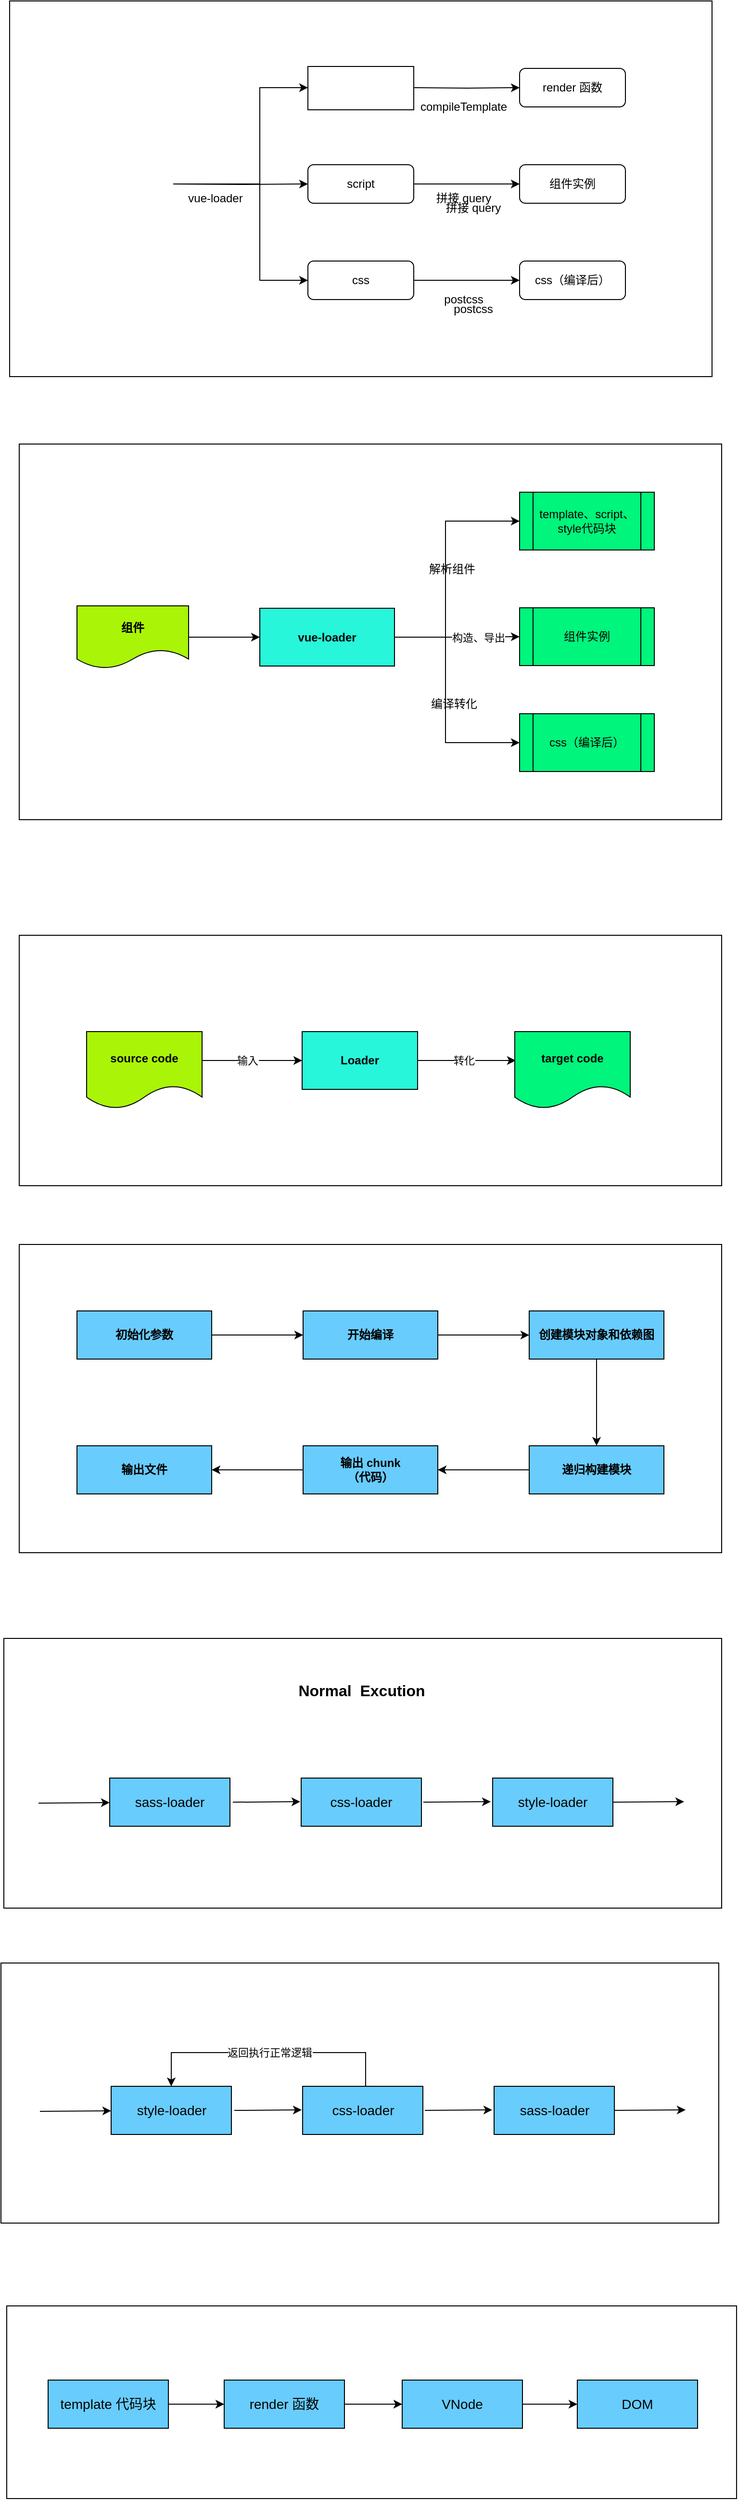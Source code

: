 <mxfile version="14.4.7" type="github">
  <diagram id="snzV0zkpX5HuJy0jhirF" name="Page-1">
    <mxGraphModel dx="946" dy="570" grid="1" gridSize="10" guides="1" tooltips="1" connect="1" arrows="1" fold="1" page="1" pageScale="1" pageWidth="3300" pageHeight="4681" math="0" shadow="0">
      <root>
        <mxCell id="0" />
        <mxCell id="1" parent="0" />
        <mxCell id="j9QSBkJXb1YhkLGrWZEg-1" value="" style="rounded=0;whiteSpace=wrap;html=1;" parent="1" vertex="1">
          <mxGeometry x="100" y="620" width="730" height="390" as="geometry" />
        </mxCell>
        <mxCell id="j9QSBkJXb1YhkLGrWZEg-6" style="edgeStyle=orthogonalEdgeStyle;rounded=0;orthogonalLoop=1;jettySize=auto;html=1;exitX=1;exitY=0.5;exitDx=0;exitDy=0;entryX=0;entryY=0.5;entryDx=0;entryDy=0;" parent="1" target="j9QSBkJXb1YhkLGrWZEg-4" edge="1">
          <mxGeometry relative="1" as="geometry">
            <mxPoint x="270" y="810" as="sourcePoint" />
          </mxGeometry>
        </mxCell>
        <mxCell id="j9QSBkJXb1YhkLGrWZEg-7" style="edgeStyle=orthogonalEdgeStyle;rounded=0;orthogonalLoop=1;jettySize=auto;html=1;exitX=1;exitY=0.5;exitDx=0;exitDy=0;entryX=0;entryY=0.5;entryDx=0;entryDy=0;" parent="1" edge="1">
          <mxGeometry relative="1" as="geometry">
            <mxPoint x="270" y="810" as="sourcePoint" />
            <mxPoint x="410" y="710" as="targetPoint" />
            <Array as="points">
              <mxPoint x="360" y="810" />
              <mxPoint x="360" y="710" />
            </Array>
          </mxGeometry>
        </mxCell>
        <mxCell id="j9QSBkJXb1YhkLGrWZEg-8" style="edgeStyle=orthogonalEdgeStyle;rounded=0;orthogonalLoop=1;jettySize=auto;html=1;exitX=1;exitY=0.5;exitDx=0;exitDy=0;entryX=0;entryY=0.5;entryDx=0;entryDy=0;" parent="1" target="j9QSBkJXb1YhkLGrWZEg-5" edge="1">
          <mxGeometry relative="1" as="geometry">
            <mxPoint x="270" y="810" as="sourcePoint" />
            <Array as="points">
              <mxPoint x="360" y="810" />
              <mxPoint x="360" y="910" />
            </Array>
          </mxGeometry>
        </mxCell>
        <mxCell id="j9QSBkJXb1YhkLGrWZEg-10" style="edgeStyle=orthogonalEdgeStyle;rounded=0;orthogonalLoop=1;jettySize=auto;html=1;exitX=1;exitY=0.5;exitDx=0;exitDy=0;" parent="1" target="j9QSBkJXb1YhkLGrWZEg-9" edge="1">
          <mxGeometry relative="1" as="geometry">
            <mxPoint x="520" y="710" as="sourcePoint" />
          </mxGeometry>
        </mxCell>
        <mxCell id="j9QSBkJXb1YhkLGrWZEg-12" style="edgeStyle=orthogonalEdgeStyle;rounded=0;orthogonalLoop=1;jettySize=auto;html=1;exitX=1;exitY=0.5;exitDx=0;exitDy=0;entryX=0;entryY=0.5;entryDx=0;entryDy=0;" parent="1" source="j9QSBkJXb1YhkLGrWZEg-4" target="j9QSBkJXb1YhkLGrWZEg-11" edge="1">
          <mxGeometry relative="1" as="geometry" />
        </mxCell>
        <mxCell id="j9QSBkJXb1YhkLGrWZEg-4" value="script" style="rounded=1;whiteSpace=wrap;html=1;" parent="1" vertex="1">
          <mxGeometry x="410" y="790" width="110" height="40" as="geometry" />
        </mxCell>
        <mxCell id="j9QSBkJXb1YhkLGrWZEg-14" style="edgeStyle=orthogonalEdgeStyle;rounded=0;orthogonalLoop=1;jettySize=auto;html=1;exitX=1;exitY=0.5;exitDx=0;exitDy=0;entryX=0;entryY=0.5;entryDx=0;entryDy=0;" parent="1" source="j9QSBkJXb1YhkLGrWZEg-5" target="j9QSBkJXb1YhkLGrWZEg-13" edge="1">
          <mxGeometry relative="1" as="geometry" />
        </mxCell>
        <mxCell id="j9QSBkJXb1YhkLGrWZEg-5" value="css" style="rounded=1;whiteSpace=wrap;html=1;" parent="1" vertex="1">
          <mxGeometry x="410" y="890" width="110" height="40" as="geometry" />
        </mxCell>
        <mxCell id="j9QSBkJXb1YhkLGrWZEg-9" value="render 函数" style="rounded=1;whiteSpace=wrap;html=1;" parent="1" vertex="1">
          <mxGeometry x="630" y="690" width="110" height="40" as="geometry" />
        </mxCell>
        <mxCell id="j9QSBkJXb1YhkLGrWZEg-11" value="组件实例" style="rounded=1;whiteSpace=wrap;html=1;" parent="1" vertex="1">
          <mxGeometry x="630" y="790" width="110" height="40" as="geometry" />
        </mxCell>
        <mxCell id="j9QSBkJXb1YhkLGrWZEg-13" value="css（编译后）" style="rounded=1;whiteSpace=wrap;html=1;" parent="1" vertex="1">
          <mxGeometry x="630" y="890" width="110" height="40" as="geometry" />
        </mxCell>
        <mxCell id="j9QSBkJXb1YhkLGrWZEg-15" value="postcss" style="text;html=1;strokeColor=none;fillColor=none;align=center;verticalAlign=middle;whiteSpace=wrap;rounded=0;" parent="1" vertex="1">
          <mxGeometry x="552" y="920" width="40" height="20" as="geometry" />
        </mxCell>
        <mxCell id="j9QSBkJXb1YhkLGrWZEg-16" value="拼接 query" style="text;html=1;strokeColor=none;fillColor=none;align=center;verticalAlign=middle;whiteSpace=wrap;rounded=0;" parent="1" vertex="1">
          <mxGeometry x="538" y="815" width="68" height="20" as="geometry" />
        </mxCell>
        <mxCell id="j9QSBkJXb1YhkLGrWZEg-17" value="compileTemplate" style="text;html=1;strokeColor=none;fillColor=none;align=center;verticalAlign=middle;whiteSpace=wrap;rounded=0;" parent="1" vertex="1">
          <mxGeometry x="538" y="720" width="68" height="20" as="geometry" />
        </mxCell>
        <mxCell id="VzhS6pNXvzRMnDDFk7cc-1" value="" style="rounded=0;whiteSpace=wrap;html=1;" parent="1" vertex="1">
          <mxGeometry x="110" y="1080" width="730" height="390" as="geometry" />
        </mxCell>
        <mxCell id="paWIo_fODG15XczuzQRw-1" value="vue-loader" style="text;html=1;strokeColor=none;fillColor=none;align=center;verticalAlign=middle;whiteSpace=wrap;rounded=0;" parent="1" vertex="1">
          <mxGeometry x="274" y="815" width="80" height="20" as="geometry" />
        </mxCell>
        <mxCell id="paWIo_fODG15XczuzQRw-2" style="edgeStyle=orthogonalEdgeStyle;rounded=0;orthogonalLoop=1;jettySize=auto;html=1;exitX=0.5;exitY=1;exitDx=0;exitDy=0;" parent="1" source="paWIo_fODG15XczuzQRw-1" target="paWIo_fODG15XczuzQRw-1" edge="1">
          <mxGeometry relative="1" as="geometry" />
        </mxCell>
        <mxCell id="paWIo_fODG15XczuzQRw-3" value="" style="rounded=0;whiteSpace=wrap;html=1;" parent="1" vertex="1">
          <mxGeometry x="410" y="688" width="110" height="45" as="geometry" />
        </mxCell>
        <mxCell id="paWIo_fODG15XczuzQRw-11" style="edgeStyle=orthogonalEdgeStyle;rounded=0;orthogonalLoop=1;jettySize=auto;html=1;exitX=1;exitY=0.5;exitDx=0;exitDy=0;entryX=0;entryY=0.5;entryDx=0;entryDy=0;" parent="1" source="paWIo_fODG15XczuzQRw-4" target="paWIo_fODG15XczuzQRw-6" edge="1">
          <mxGeometry relative="1" as="geometry" />
        </mxCell>
        <mxCell id="paWIo_fODG15XczuzQRw-4" value="&lt;b&gt;组件&lt;/b&gt;" style="shape=document;whiteSpace=wrap;html=1;boundedLbl=1;fillColor=#AAF507;" parent="1" vertex="1">
          <mxGeometry x="170" y="1248" width="116" height="65" as="geometry" />
        </mxCell>
        <mxCell id="paWIo_fODG15XczuzQRw-10" style="edgeStyle=orthogonalEdgeStyle;rounded=0;orthogonalLoop=1;jettySize=auto;html=1;exitX=1;exitY=0.5;exitDx=0;exitDy=0;entryX=0;entryY=0.5;entryDx=0;entryDy=0;" parent="1" source="paWIo_fODG15XczuzQRw-6" target="paWIo_fODG15XczuzQRw-8" edge="1">
          <mxGeometry relative="1" as="geometry" />
        </mxCell>
        <mxCell id="paWIo_fODG15XczuzQRw-23" value="构造、导出" style="edgeLabel;html=1;align=center;verticalAlign=middle;resizable=0;points=[];" parent="paWIo_fODG15XczuzQRw-10" vertex="1" connectable="0">
          <mxGeometry x="0.339" y="-1" relative="1" as="geometry">
            <mxPoint as="offset" />
          </mxGeometry>
        </mxCell>
        <mxCell id="paWIo_fODG15XczuzQRw-12" style="edgeStyle=orthogonalEdgeStyle;rounded=0;orthogonalLoop=1;jettySize=auto;html=1;exitX=1;exitY=0.5;exitDx=0;exitDy=0;entryX=0;entryY=0.5;entryDx=0;entryDy=0;" parent="1" source="paWIo_fODG15XczuzQRw-6" target="paWIo_fODG15XczuzQRw-7" edge="1">
          <mxGeometry relative="1" as="geometry">
            <mxPoint x="503" y="1280" as="sourcePoint" />
            <mxPoint x="633" y="1160" as="targetPoint" />
            <Array as="points">
              <mxPoint x="553" y="1281" />
              <mxPoint x="553" y="1160" />
            </Array>
          </mxGeometry>
        </mxCell>
        <mxCell id="paWIo_fODG15XczuzQRw-13" style="edgeStyle=orthogonalEdgeStyle;rounded=0;orthogonalLoop=1;jettySize=auto;html=1;exitX=1;exitY=0.5;exitDx=0;exitDy=0;entryX=0;entryY=0.5;entryDx=0;entryDy=0;" parent="1" source="paWIo_fODG15XczuzQRw-6" edge="1">
          <mxGeometry relative="1" as="geometry">
            <mxPoint x="503" y="1280" as="sourcePoint" />
            <mxPoint x="630" y="1390" as="targetPoint" />
            <Array as="points">
              <mxPoint x="553" y="1281" />
              <mxPoint x="553" y="1390" />
            </Array>
          </mxGeometry>
        </mxCell>
        <mxCell id="paWIo_fODG15XczuzQRw-6" value="&lt;b&gt;vue-loader&lt;/b&gt;" style="rounded=0;whiteSpace=wrap;html=1;fillColor=#27F6DA;" parent="1" vertex="1">
          <mxGeometry x="360" y="1250.5" width="140" height="60" as="geometry" />
        </mxCell>
        <mxCell id="paWIo_fODG15XczuzQRw-7" value="&lt;span&gt;template、script、style代码块&lt;/span&gt;" style="shape=process;whiteSpace=wrap;html=1;backgroundOutline=1;fillColor=#00F57C;" parent="1" vertex="1">
          <mxGeometry x="630" y="1130" width="140" height="60" as="geometry" />
        </mxCell>
        <mxCell id="paWIo_fODG15XczuzQRw-8" value="&lt;span&gt;组件实例&lt;/span&gt;" style="shape=process;whiteSpace=wrap;html=1;backgroundOutline=1;fillColor=#00F57C;" parent="1" vertex="1">
          <mxGeometry x="630" y="1250" width="140" height="60" as="geometry" />
        </mxCell>
        <mxCell id="paWIo_fODG15XczuzQRw-9" value="&lt;span&gt;css（编译后）&lt;/span&gt;" style="shape=process;whiteSpace=wrap;html=1;backgroundOutline=1;fillColor=#00F57C;" parent="1" vertex="1">
          <mxGeometry x="630" y="1360" width="140" height="60" as="geometry" />
        </mxCell>
        <mxCell id="paWIo_fODG15XczuzQRw-15" value="解析组件" style="text;html=1;strokeColor=none;fillColor=none;align=center;verticalAlign=middle;whiteSpace=wrap;rounded=0;" parent="1" vertex="1">
          <mxGeometry x="520" y="1200" width="80" height="20" as="geometry" />
        </mxCell>
        <mxCell id="paWIo_fODG15XczuzQRw-16" value="拼接 query" style="text;html=1;strokeColor=none;fillColor=none;align=center;verticalAlign=middle;whiteSpace=wrap;rounded=0;" parent="1" vertex="1">
          <mxGeometry x="548" y="825" width="68" height="20" as="geometry" />
        </mxCell>
        <mxCell id="paWIo_fODG15XczuzQRw-18" value="postcss" style="text;html=1;strokeColor=none;fillColor=none;align=center;verticalAlign=middle;whiteSpace=wrap;rounded=0;" parent="1" vertex="1">
          <mxGeometry x="562" y="930" width="40" height="20" as="geometry" />
        </mxCell>
        <mxCell id="paWIo_fODG15XczuzQRw-20" value="编译转化" style="text;html=1;strokeColor=none;fillColor=none;align=center;verticalAlign=middle;whiteSpace=wrap;rounded=0;" parent="1" vertex="1">
          <mxGeometry x="524" y="1340" width="76" height="20" as="geometry" />
        </mxCell>
        <mxCell id="RzEKwcw9UKyjINNDPMjQ-1" value="" style="rounded=0;whiteSpace=wrap;html=1;" parent="1" vertex="1">
          <mxGeometry x="110" y="1590" width="730" height="260" as="geometry" />
        </mxCell>
        <mxCell id="RzEKwcw9UKyjINNDPMjQ-5" value="输入" style="edgeStyle=orthogonalEdgeStyle;rounded=0;orthogonalLoop=1;jettySize=auto;html=1;exitX=1;exitY=0.5;exitDx=0;exitDy=0;entryX=0;entryY=0.5;entryDx=0;entryDy=0;" parent="1" source="RzEKwcw9UKyjINNDPMjQ-2" target="RzEKwcw9UKyjINNDPMjQ-3" edge="1">
          <mxGeometry relative="1" as="geometry">
            <Array as="points">
              <mxPoint x="300" y="1720" />
            </Array>
          </mxGeometry>
        </mxCell>
        <mxCell id="RzEKwcw9UKyjINNDPMjQ-2" value="&lt;b&gt;source code&lt;/b&gt;" style="shape=document;whiteSpace=wrap;html=1;boundedLbl=1;fillColor=#AAF507;" parent="1" vertex="1">
          <mxGeometry x="180" y="1690" width="120" height="80" as="geometry" />
        </mxCell>
        <mxCell id="RzEKwcw9UKyjINNDPMjQ-7" style="rounded=0;orthogonalLoop=1;jettySize=auto;html=1;exitX=1;exitY=0.5;exitDx=0;exitDy=0;entryX=0.008;entryY=0.375;entryDx=0;entryDy=0;entryPerimeter=0;" parent="1" source="RzEKwcw9UKyjINNDPMjQ-3" target="RzEKwcw9UKyjINNDPMjQ-4" edge="1">
          <mxGeometry relative="1" as="geometry" />
        </mxCell>
        <mxCell id="RzEKwcw9UKyjINNDPMjQ-8" value="转化" style="edgeLabel;html=1;align=center;verticalAlign=middle;resizable=0;points=[];" parent="RzEKwcw9UKyjINNDPMjQ-7" vertex="1" connectable="0">
          <mxGeometry x="0.02" y="-2" relative="1" as="geometry">
            <mxPoint x="-4" y="-2" as="offset" />
          </mxGeometry>
        </mxCell>
        <mxCell id="RzEKwcw9UKyjINNDPMjQ-3" value="&lt;b&gt;Loader&lt;/b&gt;" style="rounded=0;whiteSpace=wrap;html=1;fillColor=#27F6DA;" parent="1" vertex="1">
          <mxGeometry x="404" y="1690" width="120" height="60" as="geometry" />
        </mxCell>
        <mxCell id="RzEKwcw9UKyjINNDPMjQ-4" value="&lt;b&gt;target code&lt;/b&gt;" style="shape=document;whiteSpace=wrap;html=1;boundedLbl=1;fillColor=#00F57C;" parent="1" vertex="1">
          <mxGeometry x="625" y="1690" width="120" height="80" as="geometry" />
        </mxCell>
        <mxCell id="BaDR75QXlvPfgkzsjVeb-1" value="" style="rounded=0;whiteSpace=wrap;html=1;" parent="1" vertex="1">
          <mxGeometry x="110" y="1911" width="730" height="320" as="geometry" />
        </mxCell>
        <mxCell id="BaDR75QXlvPfgkzsjVeb-15" style="edgeStyle=orthogonalEdgeStyle;rounded=0;orthogonalLoop=1;jettySize=auto;html=1;exitX=0.5;exitY=1;exitDx=0;exitDy=0;" parent="1" source="BaDR75QXlvPfgkzsjVeb-4" target="BaDR75QXlvPfgkzsjVeb-8" edge="1">
          <mxGeometry relative="1" as="geometry" />
        </mxCell>
        <mxCell id="BaDR75QXlvPfgkzsjVeb-4" value="&lt;b&gt;创建模块对象和依赖图&lt;/b&gt;" style="rounded=0;whiteSpace=wrap;html=1;fillColor=#68CCFD;" parent="1" vertex="1">
          <mxGeometry x="640" y="1980" width="140" height="50" as="geometry" />
        </mxCell>
        <mxCell id="BaDR75QXlvPfgkzsjVeb-16" style="edgeStyle=orthogonalEdgeStyle;rounded=0;orthogonalLoop=1;jettySize=auto;html=1;exitX=0;exitY=0.5;exitDx=0;exitDy=0;entryX=1;entryY=0.5;entryDx=0;entryDy=0;" parent="1" source="BaDR75QXlvPfgkzsjVeb-8" target="BaDR75QXlvPfgkzsjVeb-12" edge="1">
          <mxGeometry relative="1" as="geometry" />
        </mxCell>
        <mxCell id="BaDR75QXlvPfgkzsjVeb-8" value="&lt;b&gt;递归构建模块&lt;/b&gt;" style="rounded=0;whiteSpace=wrap;html=1;fillColor=#68CCFD;" parent="1" vertex="1">
          <mxGeometry x="640" y="2120" width="140" height="50" as="geometry" />
        </mxCell>
        <mxCell id="BaDR75QXlvPfgkzsjVeb-14" style="edgeStyle=orthogonalEdgeStyle;rounded=0;orthogonalLoop=1;jettySize=auto;html=1;exitX=1;exitY=0.5;exitDx=0;exitDy=0;" parent="1" source="BaDR75QXlvPfgkzsjVeb-9" target="BaDR75QXlvPfgkzsjVeb-4" edge="1">
          <mxGeometry relative="1" as="geometry" />
        </mxCell>
        <mxCell id="BaDR75QXlvPfgkzsjVeb-9" value="&lt;b&gt;开始编译&lt;/b&gt;" style="rounded=0;whiteSpace=wrap;html=1;fillColor=#68CCFD;" parent="1" vertex="1">
          <mxGeometry x="405" y="1980" width="140" height="50" as="geometry" />
        </mxCell>
        <mxCell id="BaDR75QXlvPfgkzsjVeb-13" style="edgeStyle=orthogonalEdgeStyle;rounded=0;orthogonalLoop=1;jettySize=auto;html=1;exitX=1;exitY=0.5;exitDx=0;exitDy=0;entryX=0;entryY=0.5;entryDx=0;entryDy=0;" parent="1" source="BaDR75QXlvPfgkzsjVeb-10" target="BaDR75QXlvPfgkzsjVeb-9" edge="1">
          <mxGeometry relative="1" as="geometry" />
        </mxCell>
        <mxCell id="BaDR75QXlvPfgkzsjVeb-10" value="&lt;b&gt;初始化参数&lt;/b&gt;" style="rounded=0;whiteSpace=wrap;html=1;fillColor=#68CCFD;" parent="1" vertex="1">
          <mxGeometry x="170" y="1980" width="140" height="50" as="geometry" />
        </mxCell>
        <mxCell id="BaDR75QXlvPfgkzsjVeb-11" value="&lt;b&gt;输出文件&lt;/b&gt;" style="rounded=0;whiteSpace=wrap;html=1;fillColor=#68CCFD;" parent="1" vertex="1">
          <mxGeometry x="170" y="2120" width="140" height="50" as="geometry" />
        </mxCell>
        <mxCell id="BaDR75QXlvPfgkzsjVeb-17" style="edgeStyle=orthogonalEdgeStyle;rounded=0;orthogonalLoop=1;jettySize=auto;html=1;exitX=0;exitY=0.5;exitDx=0;exitDy=0;entryX=1;entryY=0.5;entryDx=0;entryDy=0;" parent="1" source="BaDR75QXlvPfgkzsjVeb-12" target="BaDR75QXlvPfgkzsjVeb-11" edge="1">
          <mxGeometry relative="1" as="geometry" />
        </mxCell>
        <mxCell id="BaDR75QXlvPfgkzsjVeb-12" value="&lt;b&gt;输出 chunk&lt;br&gt;（代码）&lt;/b&gt;" style="rounded=0;whiteSpace=wrap;html=1;fillColor=#68CCFD;" parent="1" vertex="1">
          <mxGeometry x="405" y="2120" width="140" height="50" as="geometry" />
        </mxCell>
        <mxCell id="se92k8Pp94TgG6yS_D8s-1" value="" style="rounded=0;whiteSpace=wrap;html=1;" parent="1" vertex="1">
          <mxGeometry x="94" y="2320" width="746" height="280" as="geometry" />
        </mxCell>
        <mxCell id="se92k8Pp94TgG6yS_D8s-2" value="&lt;b&gt;&lt;font style=&quot;font-size: 16px&quot;&gt;Normal&amp;nbsp; Excution&lt;/font&gt;&lt;/b&gt;" style="text;html=1;strokeColor=none;fillColor=none;align=center;verticalAlign=middle;whiteSpace=wrap;rounded=0;" parent="1" vertex="1">
          <mxGeometry x="345.5" y="2364" width="240" height="20" as="geometry" />
        </mxCell>
        <mxCell id="se92k8Pp94TgG6yS_D8s-3" value="&lt;font style=&quot;font-size: 14px&quot;&gt;sass-loader&lt;/font&gt;" style="rounded=0;whiteSpace=wrap;html=1;fillColor=#68CCFD;" parent="1" vertex="1">
          <mxGeometry x="204" y="2465" width="125" height="50" as="geometry" />
        </mxCell>
        <mxCell id="se92k8Pp94TgG6yS_D8s-4" value="&lt;font style=&quot;font-size: 14px&quot;&gt;css-loader&lt;/font&gt;" style="rounded=0;whiteSpace=wrap;html=1;fillColor=#68CCFD;" parent="1" vertex="1">
          <mxGeometry x="403" y="2465" width="125" height="50" as="geometry" />
        </mxCell>
        <mxCell id="se92k8Pp94TgG6yS_D8s-5" value="&lt;font style=&quot;font-size: 14px&quot;&gt;style-loader&lt;/font&gt;" style="rounded=0;whiteSpace=wrap;html=1;fillColor=#68CCFD;" parent="1" vertex="1">
          <mxGeometry x="602" y="2465" width="125" height="50" as="geometry" />
        </mxCell>
        <mxCell id="se92k8Pp94TgG6yS_D8s-6" value="" style="endArrow=classic;html=1;" parent="1" target="se92k8Pp94TgG6yS_D8s-3" edge="1">
          <mxGeometry width="50" height="50" relative="1" as="geometry">
            <mxPoint x="130" y="2491" as="sourcePoint" />
            <mxPoint x="100" y="2450" as="targetPoint" />
          </mxGeometry>
        </mxCell>
        <mxCell id="se92k8Pp94TgG6yS_D8s-8" value="" style="endArrow=classic;html=1;" parent="1" edge="1">
          <mxGeometry width="50" height="50" relative="1" as="geometry">
            <mxPoint x="332" y="2490.03" as="sourcePoint" />
            <mxPoint x="402" y="2489.502" as="targetPoint" />
          </mxGeometry>
        </mxCell>
        <mxCell id="se92k8Pp94TgG6yS_D8s-9" value="" style="endArrow=classic;html=1;" parent="1" edge="1">
          <mxGeometry width="50" height="50" relative="1" as="geometry">
            <mxPoint x="530" y="2490.03" as="sourcePoint" />
            <mxPoint x="600" y="2489.502" as="targetPoint" />
          </mxGeometry>
        </mxCell>
        <mxCell id="se92k8Pp94TgG6yS_D8s-10" value="" style="endArrow=classic;html=1;" parent="1" edge="1">
          <mxGeometry width="50" height="50" relative="1" as="geometry">
            <mxPoint x="727" y="2490.04" as="sourcePoint" />
            <mxPoint x="801" y="2489.498" as="targetPoint" />
          </mxGeometry>
        </mxCell>
        <mxCell id="Ru9nY3M3wf-Of37j0QYg-1" value="" style="rounded=0;whiteSpace=wrap;html=1;" parent="1" vertex="1">
          <mxGeometry x="91" y="2657" width="746" height="270" as="geometry" />
        </mxCell>
        <mxCell id="Ru9nY3M3wf-Of37j0QYg-3" value="&lt;font style=&quot;font-size: 14px&quot;&gt;style-loader&lt;/font&gt;" style="rounded=0;whiteSpace=wrap;html=1;fillColor=#68CCFD;" parent="1" vertex="1">
          <mxGeometry x="205.5" y="2785" width="125" height="50" as="geometry" />
        </mxCell>
        <mxCell id="wApG7pj1T7ZnJEhn4FP_-2" value="" style="edgeStyle=orthogonalEdgeStyle;rounded=0;orthogonalLoop=1;jettySize=auto;html=1;entryX=0.5;entryY=0;entryDx=0;entryDy=0;" parent="1" source="Ru9nY3M3wf-Of37j0QYg-4" target="Ru9nY3M3wf-Of37j0QYg-3" edge="1">
          <mxGeometry relative="1" as="geometry">
            <Array as="points">
              <mxPoint x="470" y="2750" />
              <mxPoint x="268" y="2750" />
            </Array>
          </mxGeometry>
        </mxCell>
        <mxCell id="wApG7pj1T7ZnJEhn4FP_-3" value="返回执行正常逻辑" style="edgeLabel;html=1;align=center;verticalAlign=middle;resizable=0;points=[];" parent="wApG7pj1T7ZnJEhn4FP_-2" vertex="1" connectable="0">
          <mxGeometry x="0.132" relative="1" as="geometry">
            <mxPoint x="19" as="offset" />
          </mxGeometry>
        </mxCell>
        <mxCell id="Ru9nY3M3wf-Of37j0QYg-4" value="&lt;font style=&quot;font-size: 14px&quot;&gt;css-loader&lt;/font&gt;" style="rounded=0;whiteSpace=wrap;html=1;fillColor=#68CCFD;" parent="1" vertex="1">
          <mxGeometry x="404.5" y="2785" width="125" height="50" as="geometry" />
        </mxCell>
        <mxCell id="Ru9nY3M3wf-Of37j0QYg-5" value="&lt;font style=&quot;font-size: 14px&quot;&gt;sass-loader&lt;/font&gt;" style="rounded=0;whiteSpace=wrap;html=1;fillColor=#68CCFD;" parent="1" vertex="1">
          <mxGeometry x="603.5" y="2785" width="125" height="50" as="geometry" />
        </mxCell>
        <mxCell id="Ru9nY3M3wf-Of37j0QYg-6" value="" style="endArrow=classic;html=1;" parent="1" target="Ru9nY3M3wf-Of37j0QYg-3" edge="1">
          <mxGeometry width="50" height="50" relative="1" as="geometry">
            <mxPoint x="131.5" y="2811" as="sourcePoint" />
            <mxPoint x="101.5" y="2770" as="targetPoint" />
          </mxGeometry>
        </mxCell>
        <mxCell id="Ru9nY3M3wf-Of37j0QYg-7" value="" style="endArrow=classic;html=1;" parent="1" edge="1">
          <mxGeometry width="50" height="50" relative="1" as="geometry">
            <mxPoint x="333.5" y="2810.03" as="sourcePoint" />
            <mxPoint x="403.5" y="2809.502" as="targetPoint" />
          </mxGeometry>
        </mxCell>
        <mxCell id="Ru9nY3M3wf-Of37j0QYg-8" value="" style="endArrow=classic;html=1;" parent="1" edge="1">
          <mxGeometry width="50" height="50" relative="1" as="geometry">
            <mxPoint x="531.5" y="2810.03" as="sourcePoint" />
            <mxPoint x="601.5" y="2809.502" as="targetPoint" />
          </mxGeometry>
        </mxCell>
        <mxCell id="Ru9nY3M3wf-Of37j0QYg-9" value="" style="endArrow=classic;html=1;" parent="1" edge="1">
          <mxGeometry width="50" height="50" relative="1" as="geometry">
            <mxPoint x="728.5" y="2810.04" as="sourcePoint" />
            <mxPoint x="802.5" y="2809.498" as="targetPoint" />
          </mxGeometry>
        </mxCell>
        <mxCell id="8p83QmhnNhLpj-0KWuhZ-1" value="" style="rounded=0;whiteSpace=wrap;html=1;" vertex="1" parent="1">
          <mxGeometry x="97" y="3013" width="758.5" height="200" as="geometry" />
        </mxCell>
        <mxCell id="8p83QmhnNhLpj-0KWuhZ-7" style="edgeStyle=orthogonalEdgeStyle;rounded=0;orthogonalLoop=1;jettySize=auto;html=1;exitX=1;exitY=0.5;exitDx=0;exitDy=0;entryX=0;entryY=0.5;entryDx=0;entryDy=0;" edge="1" parent="1" source="8p83QmhnNhLpj-0KWuhZ-2" target="8p83QmhnNhLpj-0KWuhZ-3">
          <mxGeometry relative="1" as="geometry" />
        </mxCell>
        <mxCell id="8p83QmhnNhLpj-0KWuhZ-2" value="&lt;font style=&quot;font-size: 14px&quot;&gt;template 代码块&lt;/font&gt;" style="rounded=0;whiteSpace=wrap;html=1;fillColor=#68CCFD;" vertex="1" parent="1">
          <mxGeometry x="140" y="3090" width="125" height="50" as="geometry" />
        </mxCell>
        <mxCell id="8p83QmhnNhLpj-0KWuhZ-8" style="edgeStyle=orthogonalEdgeStyle;rounded=0;orthogonalLoop=1;jettySize=auto;html=1;exitX=1;exitY=0.5;exitDx=0;exitDy=0;entryX=0;entryY=0.5;entryDx=0;entryDy=0;" edge="1" parent="1" source="8p83QmhnNhLpj-0KWuhZ-3" target="8p83QmhnNhLpj-0KWuhZ-4">
          <mxGeometry relative="1" as="geometry" />
        </mxCell>
        <mxCell id="8p83QmhnNhLpj-0KWuhZ-3" value="&lt;font style=&quot;font-size: 14px&quot;&gt;render 函数&lt;/font&gt;" style="rounded=0;whiteSpace=wrap;html=1;fillColor=#68CCFD;" vertex="1" parent="1">
          <mxGeometry x="323" y="3090" width="125" height="50" as="geometry" />
        </mxCell>
        <mxCell id="8p83QmhnNhLpj-0KWuhZ-9" style="edgeStyle=orthogonalEdgeStyle;rounded=0;orthogonalLoop=1;jettySize=auto;html=1;exitX=1;exitY=0.5;exitDx=0;exitDy=0;entryX=0;entryY=0.5;entryDx=0;entryDy=0;" edge="1" parent="1" source="8p83QmhnNhLpj-0KWuhZ-4" target="8p83QmhnNhLpj-0KWuhZ-5">
          <mxGeometry relative="1" as="geometry" />
        </mxCell>
        <mxCell id="8p83QmhnNhLpj-0KWuhZ-4" value="&lt;font style=&quot;font-size: 14px&quot;&gt;VNode&lt;/font&gt;" style="rounded=0;whiteSpace=wrap;html=1;fillColor=#68CCFD;" vertex="1" parent="1">
          <mxGeometry x="508" y="3090" width="125" height="50" as="geometry" />
        </mxCell>
        <mxCell id="8p83QmhnNhLpj-0KWuhZ-5" value="&lt;span style=&quot;font-size: 14px&quot;&gt;DOM&lt;/span&gt;" style="rounded=0;whiteSpace=wrap;html=1;fillColor=#68CCFD;" vertex="1" parent="1">
          <mxGeometry x="690" y="3090" width="125" height="50" as="geometry" />
        </mxCell>
      </root>
    </mxGraphModel>
  </diagram>
</mxfile>
